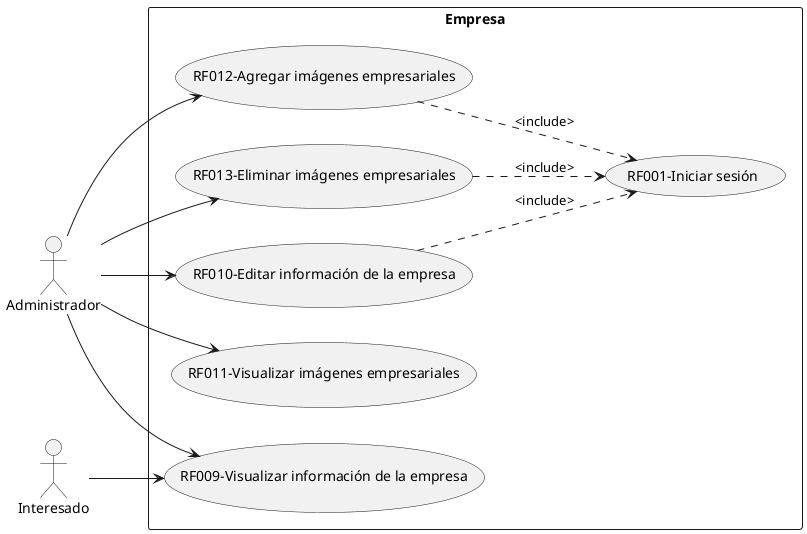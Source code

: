 @startuml MetalK_UseCase_Enterprise
    left to right direction

    actor Administrador as a
    actor Interesado as i

    rectangle Empresa{
        usecase "RF001-Iniciar sesión" as RF001
        usecase "RF009-Visualizar información de la empresa" as RF009
        usecase "RF010-Editar información de la empresa" as RF010
        usecase "RF011-Visualizar imágenes empresariales" as RF011
        usecase "RF012-Agregar imágenes empresariales" as RF012
        usecase "RF013-Eliminar imágenes empresariales" as RF013
    }

    a -down-> RF009
    i -down-> RF009
    a -down-> RF010
    a -down-> RF012
    a -down-> RF013
    a -down-> RF011

    RF010 .down.> RF001:<include>
    RF012 .down.> RF001:<include>
    RF013 .down.> RF001:<include>
@enduml